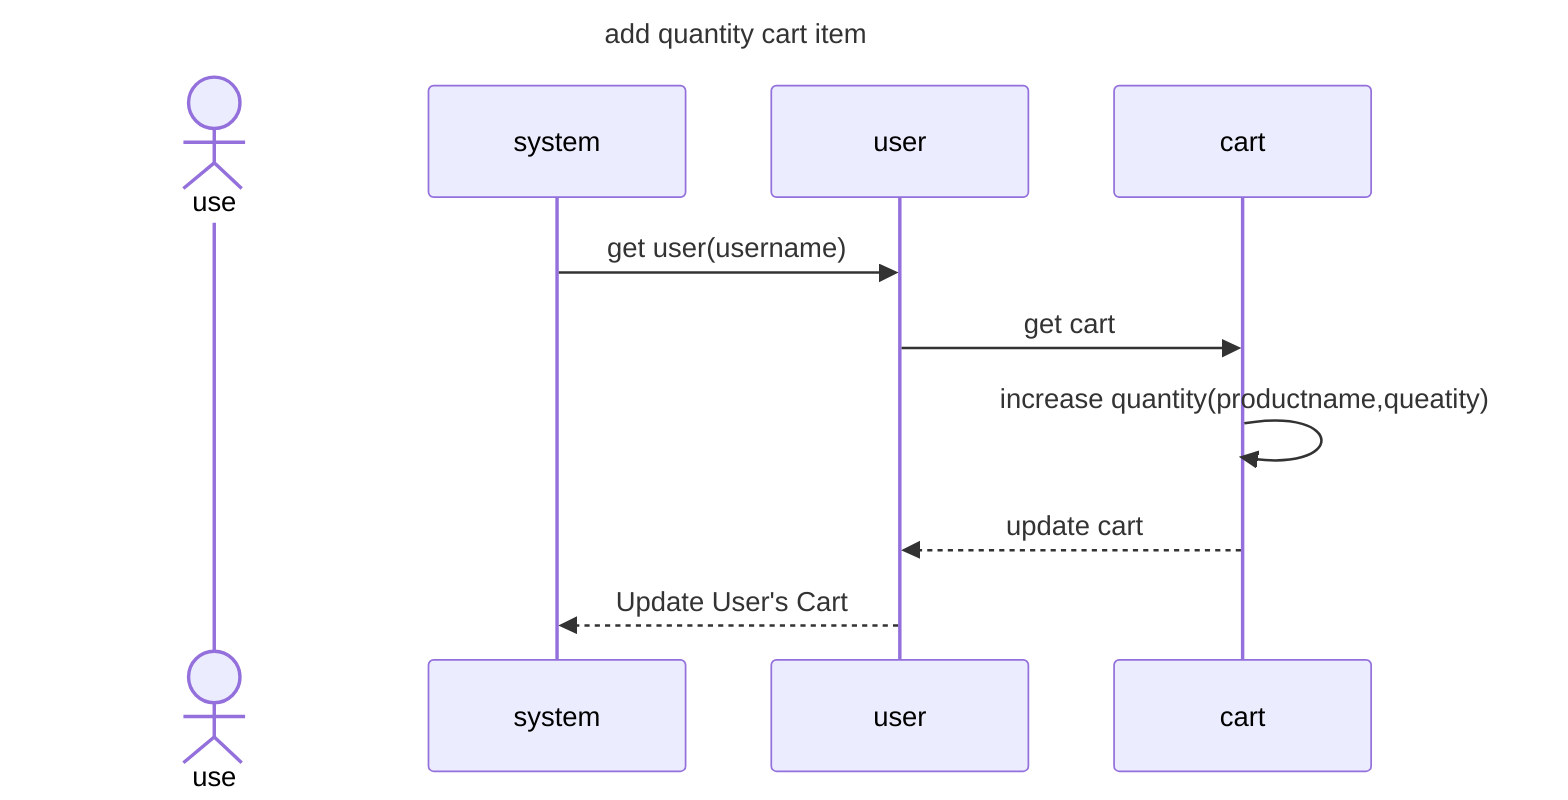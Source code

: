 sequenceDiagram
    title add quantity cart item
    actor use 
    participant system
    participant user
    participant cart 
    system ->> user :get user(username) 
    user ->> cart : get cart 
    cart ->> cart : increase quantity(productname,queatity)
    cart -->> user :update cart 
    user -->> system: Update User's Cart